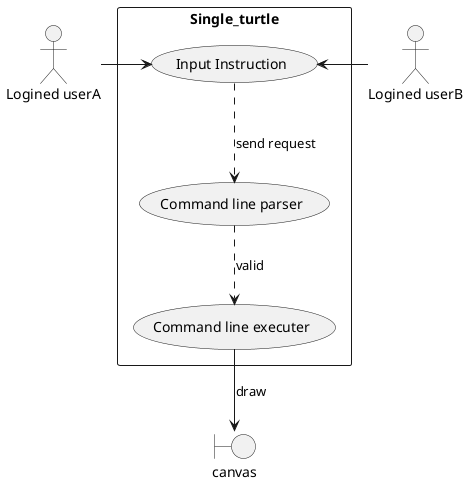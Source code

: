 @startuml cooperation

skinparam PackageStyle rectangle
hide footer

:Logined userA: as userA
:Logined userB: as userB
boundary canvas

rectangle Single_turtle {
    userA -right-> (Input Instruction)
    userB -left-> (Input Instruction)

    (Input Instruction) .down-> (Command line parser): send request
    (Command line parser) .down-> (Command line executer): valid
    (Command line executer) -down-> canvas: draw
}

@enduml